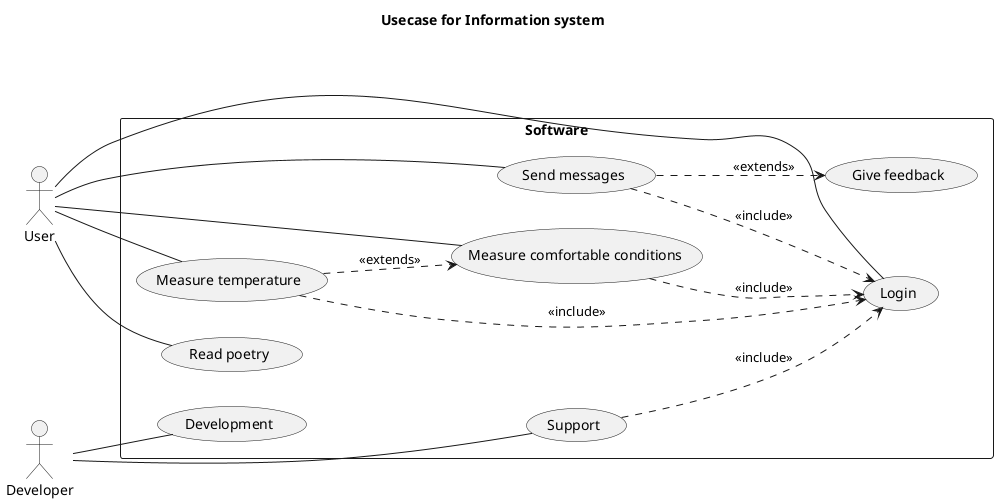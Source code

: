 @startuml
title Usecase for Information system
left to right direction

actor User
actor Developer


rectangle Software{
  
  User -- (Read poetry)
  User -- (Login)
  User -- (Send messages)
  User -- (Measure temperature)
  User -- (Measure comfortable conditions)

 Developer -- (Development)
 Developer -- (Support)

 (Support) ..> (Login) : <<include>>
 (Measure temperature) ..> (Measure comfortable conditions) : <<extends>>
 (Measure comfortable conditions) ..> (Login) : <<include>>
 (Measure temperature) ..> (Login) : <<include>>
 (Send messages) ..> (Login) : <<include>>
 (Send messages) ..> (Give feedback) : <<extends>>

}

@enduml
